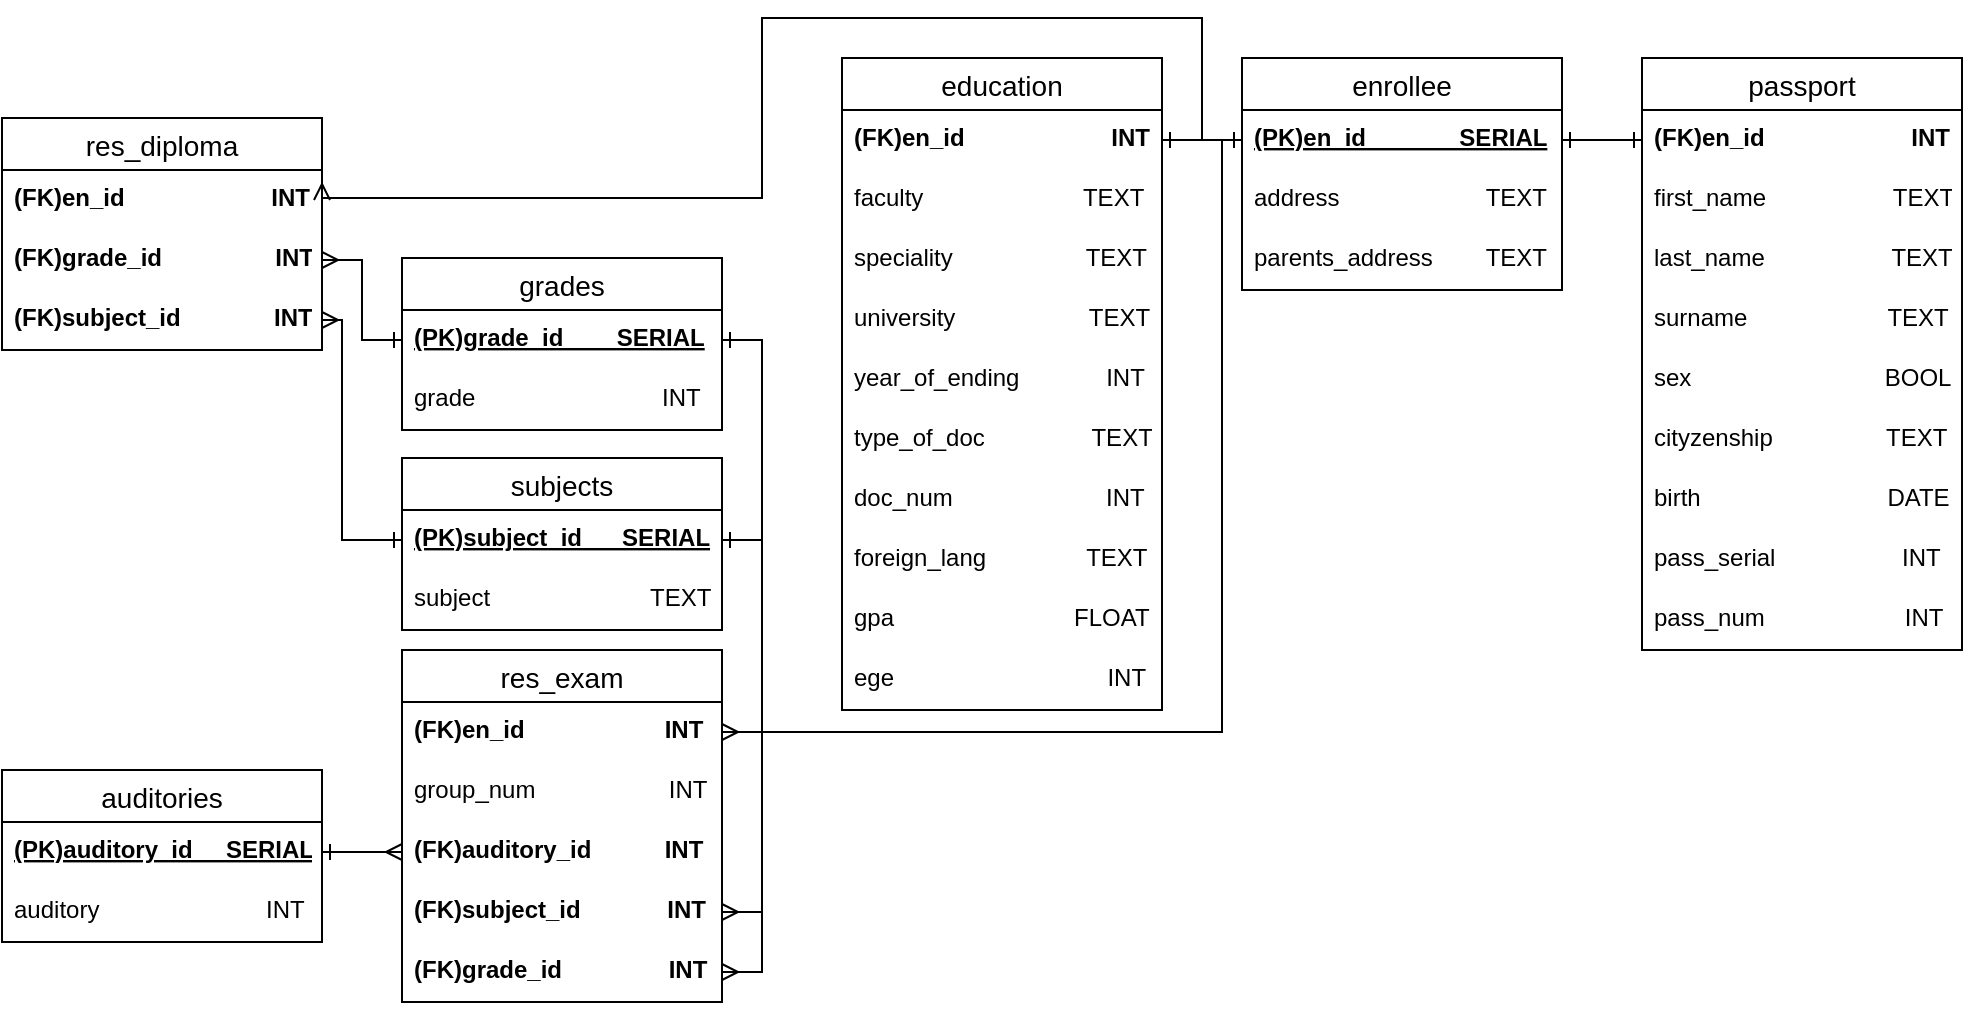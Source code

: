 <mxfile>
    <diagram name="Page-1" id="2ca16b54-16f6-2749-3443-fa8db7711227">
        <mxGraphModel dx="1226" dy="571" grid="1" gridSize="10" guides="1" tooltips="1" connect="1" arrows="1" fold="1" page="1" pageScale="1" pageWidth="1100" pageHeight="850" background="none" math="0" shadow="0">
            <root>
                <mxCell id="0"/>
                <mxCell id="1" parent="0"/>
                <mxCell id="YY8y6obfsH_DNHrj39UY-39" value="enrollee" style="swimlane;fontStyle=0;childLayout=stackLayout;horizontal=1;startSize=26;horizontalStack=0;resizeParent=1;resizeParentMax=0;resizeLast=0;collapsible=1;marginBottom=0;align=center;fontSize=14;" parent="1" vertex="1">
                    <mxGeometry x="640" y="250" width="160" height="116" as="geometry"/>
                </mxCell>
                <mxCell id="YY8y6obfsH_DNHrj39UY-40" value="(PK)en_id              SERIAL" style="text;strokeColor=none;fillColor=none;spacingLeft=4;spacingRight=4;overflow=hidden;rotatable=0;points=[[0,0.5],[1,0.5]];portConstraint=eastwest;fontSize=12;fontStyle=5" parent="YY8y6obfsH_DNHrj39UY-39" vertex="1">
                    <mxGeometry y="26" width="160" height="30" as="geometry"/>
                </mxCell>
                <mxCell id="ITqWClpvMiIjpx505HF3-26" value="address                      TEXT" style="text;strokeColor=none;fillColor=none;spacingLeft=4;spacingRight=4;overflow=hidden;rotatable=0;points=[[0,0.5],[1,0.5]];portConstraint=eastwest;fontSize=12;fontStyle=0" parent="YY8y6obfsH_DNHrj39UY-39" vertex="1">
                    <mxGeometry y="56" width="160" height="30" as="geometry"/>
                </mxCell>
                <mxCell id="ITqWClpvMiIjpx505HF3-36" value="parents_address        TEXT" style="text;strokeColor=none;fillColor=none;spacingLeft=4;spacingRight=4;overflow=hidden;rotatable=0;points=[[0,0.5],[1,0.5]];portConstraint=eastwest;fontSize=12;fontStyle=0" parent="YY8y6obfsH_DNHrj39UY-39" vertex="1">
                    <mxGeometry y="86" width="160" height="30" as="geometry"/>
                </mxCell>
                <mxCell id="ITqWClpvMiIjpx505HF3-2" value="passport" style="swimlane;fontStyle=0;childLayout=stackLayout;horizontal=1;startSize=26;horizontalStack=0;resizeParent=1;resizeParentMax=0;resizeLast=0;collapsible=1;marginBottom=0;align=center;fontSize=14;" parent="1" vertex="1">
                    <mxGeometry x="840" y="250" width="160" height="296" as="geometry"/>
                </mxCell>
                <mxCell id="ITqWClpvMiIjpx505HF3-3" value="(FK)en_id                      INT" style="text;strokeColor=none;fillColor=none;spacingLeft=4;spacingRight=4;overflow=hidden;rotatable=0;points=[[0,0.5],[1,0.5]];portConstraint=eastwest;fontSize=12;fontStyle=1" parent="ITqWClpvMiIjpx505HF3-2" vertex="1">
                    <mxGeometry y="26" width="160" height="30" as="geometry"/>
                </mxCell>
                <mxCell id="ITqWClpvMiIjpx505HF3-4" value="first_name                   TEXT" style="text;strokeColor=none;fillColor=none;spacingLeft=4;spacingRight=4;overflow=hidden;rotatable=0;points=[[0,0.5],[1,0.5]];portConstraint=eastwest;fontSize=12;fontStyle=0" parent="ITqWClpvMiIjpx505HF3-2" vertex="1">
                    <mxGeometry y="56" width="160" height="30" as="geometry"/>
                </mxCell>
                <mxCell id="ITqWClpvMiIjpx505HF3-5" value="last_name                   TEXT" style="text;strokeColor=none;fillColor=none;spacingLeft=4;spacingRight=4;overflow=hidden;rotatable=0;points=[[0,0.5],[1,0.5]];portConstraint=eastwest;fontSize=12;fontStyle=0" parent="ITqWClpvMiIjpx505HF3-2" vertex="1">
                    <mxGeometry y="86" width="160" height="30" as="geometry"/>
                </mxCell>
                <mxCell id="ITqWClpvMiIjpx505HF3-6" value="surname                     TEXT" style="text;strokeColor=none;fillColor=none;spacingLeft=4;spacingRight=4;overflow=hidden;rotatable=0;points=[[0,0.5],[1,0.5]];portConstraint=eastwest;fontSize=12;fontStyle=0" parent="ITqWClpvMiIjpx505HF3-2" vertex="1">
                    <mxGeometry y="116" width="160" height="30" as="geometry"/>
                </mxCell>
                <mxCell id="ITqWClpvMiIjpx505HF3-7" value="sex                             BOOL" style="text;strokeColor=none;fillColor=none;spacingLeft=4;spacingRight=4;overflow=hidden;rotatable=0;points=[[0,0.5],[1,0.5]];portConstraint=eastwest;fontSize=12;fontStyle=0" parent="ITqWClpvMiIjpx505HF3-2" vertex="1">
                    <mxGeometry y="146" width="160" height="30" as="geometry"/>
                </mxCell>
                <mxCell id="ITqWClpvMiIjpx505HF3-8" value="cityzenship                 TEXT" style="text;strokeColor=none;fillColor=none;spacingLeft=4;spacingRight=4;overflow=hidden;rotatable=0;points=[[0,0.5],[1,0.5]];portConstraint=eastwest;fontSize=12;fontStyle=0" parent="ITqWClpvMiIjpx505HF3-2" vertex="1">
                    <mxGeometry y="176" width="160" height="30" as="geometry"/>
                </mxCell>
                <mxCell id="ITqWClpvMiIjpx505HF3-9" value="birth                            DATE" style="text;strokeColor=none;fillColor=none;spacingLeft=4;spacingRight=4;overflow=hidden;rotatable=0;points=[[0,0.5],[1,0.5]];portConstraint=eastwest;fontSize=12;fontStyle=0" parent="ITqWClpvMiIjpx505HF3-2" vertex="1">
                    <mxGeometry y="206" width="160" height="30" as="geometry"/>
                </mxCell>
                <mxCell id="ITqWClpvMiIjpx505HF3-10" value="pass_serial                   INT" style="text;strokeColor=none;fillColor=none;spacingLeft=4;spacingRight=4;overflow=hidden;rotatable=0;points=[[0,0.5],[1,0.5]];portConstraint=eastwest;fontSize=12;fontStyle=0" parent="ITqWClpvMiIjpx505HF3-2" vertex="1">
                    <mxGeometry y="236" width="160" height="30" as="geometry"/>
                </mxCell>
                <mxCell id="ITqWClpvMiIjpx505HF3-11" value="pass_num                     INT" style="text;strokeColor=none;fillColor=none;spacingLeft=4;spacingRight=4;overflow=hidden;rotatable=0;points=[[0,0.5],[1,0.5]];portConstraint=eastwest;fontSize=12;fontStyle=0" parent="ITqWClpvMiIjpx505HF3-2" vertex="1">
                    <mxGeometry y="266" width="160" height="30" as="geometry"/>
                </mxCell>
                <mxCell id="ITqWClpvMiIjpx505HF3-17" style="edgeStyle=orthogonalEdgeStyle;rounded=0;orthogonalLoop=1;jettySize=auto;html=1;entryX=1;entryY=0.5;entryDx=0;entryDy=0;startArrow=ERone;startFill=0;endArrow=ERone;endFill=0;" parent="1" source="ITqWClpvMiIjpx505HF3-3" target="YY8y6obfsH_DNHrj39UY-40" edge="1">
                    <mxGeometry relative="1" as="geometry">
                        <mxPoint x="800" y="321" as="targetPoint"/>
                    </mxGeometry>
                </mxCell>
                <mxCell id="ITqWClpvMiIjpx505HF3-27" value="education" style="swimlane;fontStyle=0;childLayout=stackLayout;horizontal=1;startSize=26;horizontalStack=0;resizeParent=1;resizeParentMax=0;resizeLast=0;collapsible=1;marginBottom=0;align=center;fontSize=14;" parent="1" vertex="1">
                    <mxGeometry x="440" y="250" width="160" height="326" as="geometry"/>
                </mxCell>
                <mxCell id="ITqWClpvMiIjpx505HF3-28" value="(FK)en_id                      INT" style="text;strokeColor=none;fillColor=none;spacingLeft=4;spacingRight=4;overflow=hidden;rotatable=0;points=[[0,0.5],[1,0.5]];portConstraint=eastwest;fontSize=12;fontStyle=1" parent="ITqWClpvMiIjpx505HF3-27" vertex="1">
                    <mxGeometry y="26" width="160" height="30" as="geometry"/>
                </mxCell>
                <mxCell id="ITqWClpvMiIjpx505HF3-29" value="faculty                        TEXT" style="text;strokeColor=none;fillColor=none;spacingLeft=4;spacingRight=4;overflow=hidden;rotatable=0;points=[[0,0.5],[1,0.5]];portConstraint=eastwest;fontSize=12;fontStyle=0" parent="ITqWClpvMiIjpx505HF3-27" vertex="1">
                    <mxGeometry y="56" width="160" height="30" as="geometry"/>
                </mxCell>
                <mxCell id="ITqWClpvMiIjpx505HF3-32" value="speciality                    TEXT" style="text;strokeColor=none;fillColor=none;spacingLeft=4;spacingRight=4;overflow=hidden;rotatable=0;points=[[0,0.5],[1,0.5]];portConstraint=eastwest;fontSize=12;fontStyle=0" parent="ITqWClpvMiIjpx505HF3-27" vertex="1">
                    <mxGeometry y="86" width="160" height="30" as="geometry"/>
                </mxCell>
                <mxCell id="ITqWClpvMiIjpx505HF3-33" value="university                    TEXT" style="text;strokeColor=none;fillColor=none;spacingLeft=4;spacingRight=4;overflow=hidden;rotatable=0;points=[[0,0.5],[1,0.5]];portConstraint=eastwest;fontSize=12;fontStyle=0" parent="ITqWClpvMiIjpx505HF3-27" vertex="1">
                    <mxGeometry y="116" width="160" height="30" as="geometry"/>
                </mxCell>
                <mxCell id="ITqWClpvMiIjpx505HF3-34" value="year_of_ending             INT" style="text;strokeColor=none;fillColor=none;spacingLeft=4;spacingRight=4;overflow=hidden;rotatable=0;points=[[0,0.5],[1,0.5]];portConstraint=eastwest;fontSize=12;fontStyle=0" parent="ITqWClpvMiIjpx505HF3-27" vertex="1">
                    <mxGeometry y="146" width="160" height="30" as="geometry"/>
                </mxCell>
                <mxCell id="ITqWClpvMiIjpx505HF3-38" value="type_of_doc                TEXT" style="text;strokeColor=none;fillColor=none;spacingLeft=4;spacingRight=4;overflow=hidden;rotatable=0;points=[[0,0.5],[1,0.5]];portConstraint=eastwest;fontSize=12;fontStyle=0" parent="ITqWClpvMiIjpx505HF3-27" vertex="1">
                    <mxGeometry y="176" width="160" height="30" as="geometry"/>
                </mxCell>
                <mxCell id="ITqWClpvMiIjpx505HF3-39" value="doc_num                       INT" style="text;strokeColor=none;fillColor=none;spacingLeft=4;spacingRight=4;overflow=hidden;rotatable=0;points=[[0,0.5],[1,0.5]];portConstraint=eastwest;fontSize=12;fontStyle=0" parent="ITqWClpvMiIjpx505HF3-27" vertex="1">
                    <mxGeometry y="206" width="160" height="30" as="geometry"/>
                </mxCell>
                <mxCell id="ITqWClpvMiIjpx505HF3-57" value="foreign_lang               TEXT" style="text;strokeColor=none;fillColor=none;spacingLeft=4;spacingRight=4;overflow=hidden;rotatable=0;points=[[0,0.5],[1,0.5]];portConstraint=eastwest;fontSize=12;fontStyle=0" parent="ITqWClpvMiIjpx505HF3-27" vertex="1">
                    <mxGeometry y="236" width="160" height="30" as="geometry"/>
                </mxCell>
                <mxCell id="ITqWClpvMiIjpx505HF3-58" value="gpa                           FLOAT" style="text;strokeColor=none;fillColor=none;spacingLeft=4;spacingRight=4;overflow=hidden;rotatable=0;points=[[0,0.5],[1,0.5]];portConstraint=eastwest;fontSize=12;fontStyle=0" parent="ITqWClpvMiIjpx505HF3-27" vertex="1">
                    <mxGeometry y="266" width="160" height="30" as="geometry"/>
                </mxCell>
                <mxCell id="ITqWClpvMiIjpx505HF3-62" value="ege                                INT" style="text;strokeColor=none;fillColor=none;spacingLeft=4;spacingRight=4;overflow=hidden;rotatable=0;points=[[0,0.5],[1,0.5]];portConstraint=eastwest;fontSize=12;fontStyle=0" parent="ITqWClpvMiIjpx505HF3-27" vertex="1">
                    <mxGeometry y="296" width="160" height="30" as="geometry"/>
                </mxCell>
                <mxCell id="ITqWClpvMiIjpx505HF3-37" value="" style="edgeStyle=orthogonalEdgeStyle;rounded=0;orthogonalLoop=1;jettySize=auto;html=1;endArrow=ERone;endFill=0;startArrow=ERone;startFill=0;entryX=0;entryY=0.5;entryDx=0;entryDy=0;" parent="1" source="ITqWClpvMiIjpx505HF3-28" target="YY8y6obfsH_DNHrj39UY-40" edge="1">
                    <mxGeometry relative="1" as="geometry"/>
                </mxCell>
                <mxCell id="ITqWClpvMiIjpx505HF3-40" value="res_diploma" style="swimlane;fontStyle=0;childLayout=stackLayout;horizontal=1;startSize=26;horizontalStack=0;resizeParent=1;resizeParentMax=0;resizeLast=0;collapsible=1;marginBottom=0;align=center;fontSize=14;" parent="1" vertex="1">
                    <mxGeometry x="20" y="280" width="160" height="116" as="geometry">
                        <mxRectangle x="350" y="550" width="80" height="30" as="alternateBounds"/>
                    </mxGeometry>
                </mxCell>
                <mxCell id="ITqWClpvMiIjpx505HF3-41" value="(FK)en_id                      INT" style="text;strokeColor=none;fillColor=none;spacingLeft=4;spacingRight=4;overflow=hidden;rotatable=0;points=[[0,0.5],[1,0.5]];portConstraint=eastwest;fontSize=12;fontStyle=1" parent="ITqWClpvMiIjpx505HF3-40" vertex="1">
                    <mxGeometry y="26" width="160" height="30" as="geometry"/>
                </mxCell>
                <mxCell id="ITqWClpvMiIjpx505HF3-52" value="(FK)grade_id                 INT" style="text;strokeColor=none;fillColor=none;spacingLeft=4;spacingRight=4;overflow=hidden;rotatable=0;points=[[0,0.5],[1,0.5]];portConstraint=eastwest;fontSize=12;fontStyle=1" parent="ITqWClpvMiIjpx505HF3-40" vertex="1">
                    <mxGeometry y="56" width="160" height="30" as="geometry"/>
                </mxCell>
                <mxCell id="ITqWClpvMiIjpx505HF3-53" value="(FK)subject_id              INT" style="text;strokeColor=none;fillColor=none;spacingLeft=4;spacingRight=4;overflow=hidden;rotatable=0;points=[[0,0.5],[1,0.5]];portConstraint=eastwest;fontSize=12;fontStyle=1" parent="ITqWClpvMiIjpx505HF3-40" vertex="1">
                    <mxGeometry y="86" width="160" height="30" as="geometry"/>
                </mxCell>
                <mxCell id="ITqWClpvMiIjpx505HF3-55" value="" style="edgeStyle=orthogonalEdgeStyle;rounded=0;orthogonalLoop=1;jettySize=auto;html=1;endArrow=ERmany;endFill=0;startArrow=ERone;startFill=0;exitX=0;exitY=0.5;exitDx=0;exitDy=0;entryX=1;entryY=0.5;entryDx=0;entryDy=0;" parent="1" source="YY8y6obfsH_DNHrj39UY-40" target="ITqWClpvMiIjpx505HF3-41" edge="1">
                    <mxGeometry relative="1" as="geometry">
                        <Array as="points">
                            <mxPoint x="620" y="291"/>
                            <mxPoint x="620" y="230"/>
                            <mxPoint x="400" y="230"/>
                            <mxPoint x="400" y="320"/>
                        </Array>
                        <mxPoint x="190" y="320" as="targetPoint"/>
                    </mxGeometry>
                </mxCell>
                <mxCell id="ITqWClpvMiIjpx505HF3-68" value="grades" style="swimlane;fontStyle=0;childLayout=stackLayout;horizontal=1;startSize=26;horizontalStack=0;resizeParent=1;resizeParentMax=0;resizeLast=0;collapsible=1;marginBottom=0;align=center;fontSize=14;" parent="1" vertex="1">
                    <mxGeometry x="220" y="350" width="160" height="86" as="geometry">
                        <mxRectangle x="350" y="550" width="80" height="30" as="alternateBounds"/>
                    </mxGeometry>
                </mxCell>
                <mxCell id="ITqWClpvMiIjpx505HF3-69" value="(PK)grade_id        SERIAL" style="text;strokeColor=none;fillColor=none;spacingLeft=4;spacingRight=4;overflow=hidden;rotatable=0;points=[[0,0.5],[1,0.5]];portConstraint=eastwest;fontSize=12;fontStyle=5" parent="ITqWClpvMiIjpx505HF3-68" vertex="1">
                    <mxGeometry y="26" width="160" height="30" as="geometry"/>
                </mxCell>
                <mxCell id="ITqWClpvMiIjpx505HF3-70" value="grade                            INT" style="text;strokeColor=none;fillColor=none;spacingLeft=4;spacingRight=4;overflow=hidden;rotatable=0;points=[[0,0.5],[1,0.5]];portConstraint=eastwest;fontSize=12;fontStyle=0" parent="ITqWClpvMiIjpx505HF3-68" vertex="1">
                    <mxGeometry y="56" width="160" height="30" as="geometry"/>
                </mxCell>
                <mxCell id="ITqWClpvMiIjpx505HF3-72" value="subjects" style="swimlane;fontStyle=0;childLayout=stackLayout;horizontal=1;startSize=26;horizontalStack=0;resizeParent=1;resizeParentMax=0;resizeLast=0;collapsible=1;marginBottom=0;align=center;fontSize=14;" parent="1" vertex="1">
                    <mxGeometry x="220" y="450" width="160" height="86" as="geometry">
                        <mxRectangle x="350" y="550" width="80" height="30" as="alternateBounds"/>
                    </mxGeometry>
                </mxCell>
                <mxCell id="ITqWClpvMiIjpx505HF3-73" value="(PK)subject_id      SERIAL" style="text;strokeColor=none;fillColor=none;spacingLeft=4;spacingRight=4;overflow=hidden;rotatable=0;points=[[0,0.5],[1,0.5]];portConstraint=eastwest;fontSize=12;fontStyle=5" parent="ITqWClpvMiIjpx505HF3-72" vertex="1">
                    <mxGeometry y="26" width="160" height="30" as="geometry"/>
                </mxCell>
                <mxCell id="ITqWClpvMiIjpx505HF3-74" value="subject                        TEXT" style="text;strokeColor=none;fillColor=none;spacingLeft=4;spacingRight=4;overflow=hidden;rotatable=0;points=[[0,0.5],[1,0.5]];portConstraint=eastwest;fontSize=12;fontStyle=0" parent="ITqWClpvMiIjpx505HF3-72" vertex="1">
                    <mxGeometry y="56" width="160" height="30" as="geometry"/>
                </mxCell>
                <mxCell id="ITqWClpvMiIjpx505HF3-75" value="" style="edgeStyle=orthogonalEdgeStyle;rounded=0;orthogonalLoop=1;jettySize=auto;html=1;startArrow=ERmany;startFill=0;endArrow=ERone;endFill=0;" parent="1" source="ITqWClpvMiIjpx505HF3-52" target="ITqWClpvMiIjpx505HF3-69" edge="1">
                    <mxGeometry relative="1" as="geometry"/>
                </mxCell>
                <mxCell id="ITqWClpvMiIjpx505HF3-76" value="" style="edgeStyle=orthogonalEdgeStyle;rounded=0;orthogonalLoop=1;jettySize=auto;html=1;entryX=0;entryY=0.5;entryDx=0;entryDy=0;startArrow=ERmany;startFill=0;endArrow=ERone;endFill=0;" parent="1" source="ITqWClpvMiIjpx505HF3-53" target="ITqWClpvMiIjpx505HF3-73" edge="1">
                    <mxGeometry relative="1" as="geometry">
                        <Array as="points">
                            <mxPoint x="190" y="381"/>
                            <mxPoint x="190" y="491"/>
                        </Array>
                    </mxGeometry>
                </mxCell>
                <mxCell id="ITqWClpvMiIjpx505HF3-77" value="res_exam" style="swimlane;fontStyle=0;childLayout=stackLayout;horizontal=1;startSize=26;horizontalStack=0;resizeParent=1;resizeParentMax=0;resizeLast=0;collapsible=1;marginBottom=0;align=center;fontSize=14;" parent="1" vertex="1">
                    <mxGeometry x="220" y="546" width="160" height="176" as="geometry">
                        <mxRectangle x="350" y="550" width="80" height="30" as="alternateBounds"/>
                    </mxGeometry>
                </mxCell>
                <mxCell id="ITqWClpvMiIjpx505HF3-78" value="(FK)en_id                     INT" style="text;strokeColor=none;fillColor=none;spacingLeft=4;spacingRight=4;overflow=hidden;rotatable=0;points=[[0,0.5],[1,0.5]];portConstraint=eastwest;fontSize=12;fontStyle=1" parent="ITqWClpvMiIjpx505HF3-77" vertex="1">
                    <mxGeometry y="26" width="160" height="30" as="geometry"/>
                </mxCell>
                <mxCell id="ITqWClpvMiIjpx505HF3-79" value="group_num                    INT" style="text;strokeColor=none;fillColor=none;spacingLeft=4;spacingRight=4;overflow=hidden;rotatable=0;points=[[0,0.5],[1,0.5]];portConstraint=eastwest;fontSize=12;fontStyle=0" parent="ITqWClpvMiIjpx505HF3-77" vertex="1">
                    <mxGeometry y="56" width="160" height="30" as="geometry"/>
                </mxCell>
                <mxCell id="ITqWClpvMiIjpx505HF3-85" value="(FK)auditory_id           INT" style="text;strokeColor=none;fillColor=none;spacingLeft=4;spacingRight=4;overflow=hidden;rotatable=0;points=[[0,0.5],[1,0.5]];portConstraint=eastwest;fontSize=12;fontStyle=1" parent="ITqWClpvMiIjpx505HF3-77" vertex="1">
                    <mxGeometry y="86" width="160" height="30" as="geometry"/>
                </mxCell>
                <mxCell id="ITqWClpvMiIjpx505HF3-81" value="(FK)subject_id             INT" style="text;strokeColor=none;fillColor=none;spacingLeft=4;spacingRight=4;overflow=hidden;rotatable=0;points=[[0,0.5],[1,0.5]];portConstraint=eastwest;fontSize=12;fontStyle=1" parent="ITqWClpvMiIjpx505HF3-77" vertex="1">
                    <mxGeometry y="116" width="160" height="30" as="geometry"/>
                </mxCell>
                <mxCell id="ITqWClpvMiIjpx505HF3-86" value="(FK)grade_id                INT" style="text;strokeColor=none;fillColor=none;spacingLeft=4;spacingRight=4;overflow=hidden;rotatable=0;points=[[0,0.5],[1,0.5]];portConstraint=eastwest;fontSize=12;fontStyle=1" parent="ITqWClpvMiIjpx505HF3-77" vertex="1">
                    <mxGeometry y="146" width="160" height="30" as="geometry"/>
                </mxCell>
                <mxCell id="ITqWClpvMiIjpx505HF3-82" value="auditories" style="swimlane;fontStyle=0;childLayout=stackLayout;horizontal=1;startSize=26;horizontalStack=0;resizeParent=1;resizeParentMax=0;resizeLast=0;collapsible=1;marginBottom=0;align=center;fontSize=14;" parent="1" vertex="1">
                    <mxGeometry x="20" y="606" width="160" height="86" as="geometry">
                        <mxRectangle x="350" y="550" width="80" height="30" as="alternateBounds"/>
                    </mxGeometry>
                </mxCell>
                <mxCell id="ITqWClpvMiIjpx505HF3-83" value="(PK)auditory_id     SERIAL" style="text;strokeColor=none;fillColor=none;spacingLeft=4;spacingRight=4;overflow=hidden;rotatable=0;points=[[0,0.5],[1,0.5]];portConstraint=eastwest;fontSize=12;fontStyle=5" parent="ITqWClpvMiIjpx505HF3-82" vertex="1">
                    <mxGeometry y="26" width="160" height="30" as="geometry"/>
                </mxCell>
                <mxCell id="ITqWClpvMiIjpx505HF3-84" value="auditory                         INT" style="text;strokeColor=none;fillColor=none;spacingLeft=4;spacingRight=4;overflow=hidden;rotatable=0;points=[[0,0.5],[1,0.5]];portConstraint=eastwest;fontSize=12;fontStyle=0" parent="ITqWClpvMiIjpx505HF3-82" vertex="1">
                    <mxGeometry y="56" width="160" height="30" as="geometry"/>
                </mxCell>
                <mxCell id="ITqWClpvMiIjpx505HF3-91" style="edgeStyle=orthogonalEdgeStyle;rounded=0;orthogonalLoop=1;jettySize=auto;html=1;exitX=0;exitY=0.5;exitDx=0;exitDy=0;entryX=1;entryY=0.5;entryDx=0;entryDy=0;startArrow=ERmany;startFill=0;endArrow=ERone;endFill=0;" parent="1" source="ITqWClpvMiIjpx505HF3-85" target="ITqWClpvMiIjpx505HF3-83" edge="1">
                    <mxGeometry relative="1" as="geometry"/>
                </mxCell>
                <mxCell id="ITqWClpvMiIjpx505HF3-93" style="edgeStyle=orthogonalEdgeStyle;rounded=0;orthogonalLoop=1;jettySize=auto;html=1;entryX=1;entryY=0.5;entryDx=0;entryDy=0;startArrow=ERone;startFill=0;endArrow=ERmany;endFill=0;exitX=1;exitY=0.5;exitDx=0;exitDy=0;" parent="1" source="ITqWClpvMiIjpx505HF3-73" target="ITqWClpvMiIjpx505HF3-81" edge="1">
                    <mxGeometry relative="1" as="geometry"/>
                </mxCell>
                <mxCell id="ITqWClpvMiIjpx505HF3-94" style="edgeStyle=orthogonalEdgeStyle;rounded=0;orthogonalLoop=1;jettySize=auto;html=1;exitX=1;exitY=0.5;exitDx=0;exitDy=0;entryX=1;entryY=0.5;entryDx=0;entryDy=0;endArrow=ERone;endFill=0;startArrow=ERmany;startFill=0;" parent="1" source="ITqWClpvMiIjpx505HF3-86" target="ITqWClpvMiIjpx505HF3-69" edge="1">
                    <mxGeometry relative="1" as="geometry"/>
                </mxCell>
                <mxCell id="ITqWClpvMiIjpx505HF3-98" style="edgeStyle=orthogonalEdgeStyle;rounded=0;orthogonalLoop=1;jettySize=auto;html=1;exitX=1;exitY=0.5;exitDx=0;exitDy=0;entryX=0;entryY=0.5;entryDx=0;entryDy=0;endArrow=ERone;endFill=0;startArrow=ERmany;startFill=0;" parent="1" source="ITqWClpvMiIjpx505HF3-78" target="YY8y6obfsH_DNHrj39UY-40" edge="1">
                    <mxGeometry relative="1" as="geometry">
                        <Array as="points">
                            <mxPoint x="630" y="587"/>
                            <mxPoint x="630" y="291"/>
                        </Array>
                        <mxPoint x="610" y="647" as="sourcePoint"/>
                    </mxGeometry>
                </mxCell>
            </root>
        </mxGraphModel>
    </diagram>
</mxfile>